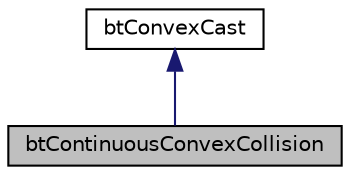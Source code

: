 digraph "btContinuousConvexCollision"
{
  edge [fontname="Helvetica",fontsize="10",labelfontname="Helvetica",labelfontsize="10"];
  node [fontname="Helvetica",fontsize="10",shape=record];
  Node1 [label="btContinuousConvexCollision",height=0.2,width=0.4,color="black", fillcolor="grey75", style="filled", fontcolor="black"];
  Node2 -> Node1 [dir="back",color="midnightblue",fontsize="10",style="solid"];
  Node2 [label="btConvexCast",height=0.2,width=0.4,color="black", fillcolor="white", style="filled",URL="$classbt_convex_cast.html",tooltip="btConvexCast is an interface for Casting "];
}

